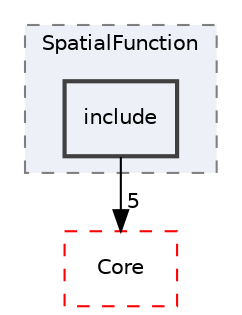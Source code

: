 digraph "include"
{
 // LATEX_PDF_SIZE
  edge [fontname="Helvetica",fontsize="10",labelfontname="Helvetica",labelfontsize="10"];
  node [fontname="Helvetica",fontsize="10",shape=record];
  compound=true
  subgraph clusterdir_b6360473c9e29da0f7f7995329dfd686 {
    graph [ bgcolor="#edf0f7", pencolor="grey50", style="filled,dashed,", label="SpatialFunction", fontname="Helvetica", fontsize="10", URL="dir_b6360473c9e29da0f7f7995329dfd686.html"]
  dir_dc0f98e640d03b2c54ceafdac31474ed [shape=box, label="include", style="filled,bold,", fillcolor="#edf0f7", color="grey25", URL="dir_dc0f98e640d03b2c54ceafdac31474ed.html"];
  }
  dir_cac7f9cecb9aa42a0bd05452dddd8a21 [shape=box, label="Core", style="dashed,", fillcolor="#edf0f7", color="red", URL="dir_cac7f9cecb9aa42a0bd05452dddd8a21.html"];
  dir_dc0f98e640d03b2c54ceafdac31474ed->dir_cac7f9cecb9aa42a0bd05452dddd8a21 [headlabel="5", labeldistance=1.5 headhref="dir_000109_000014.html"];
}
